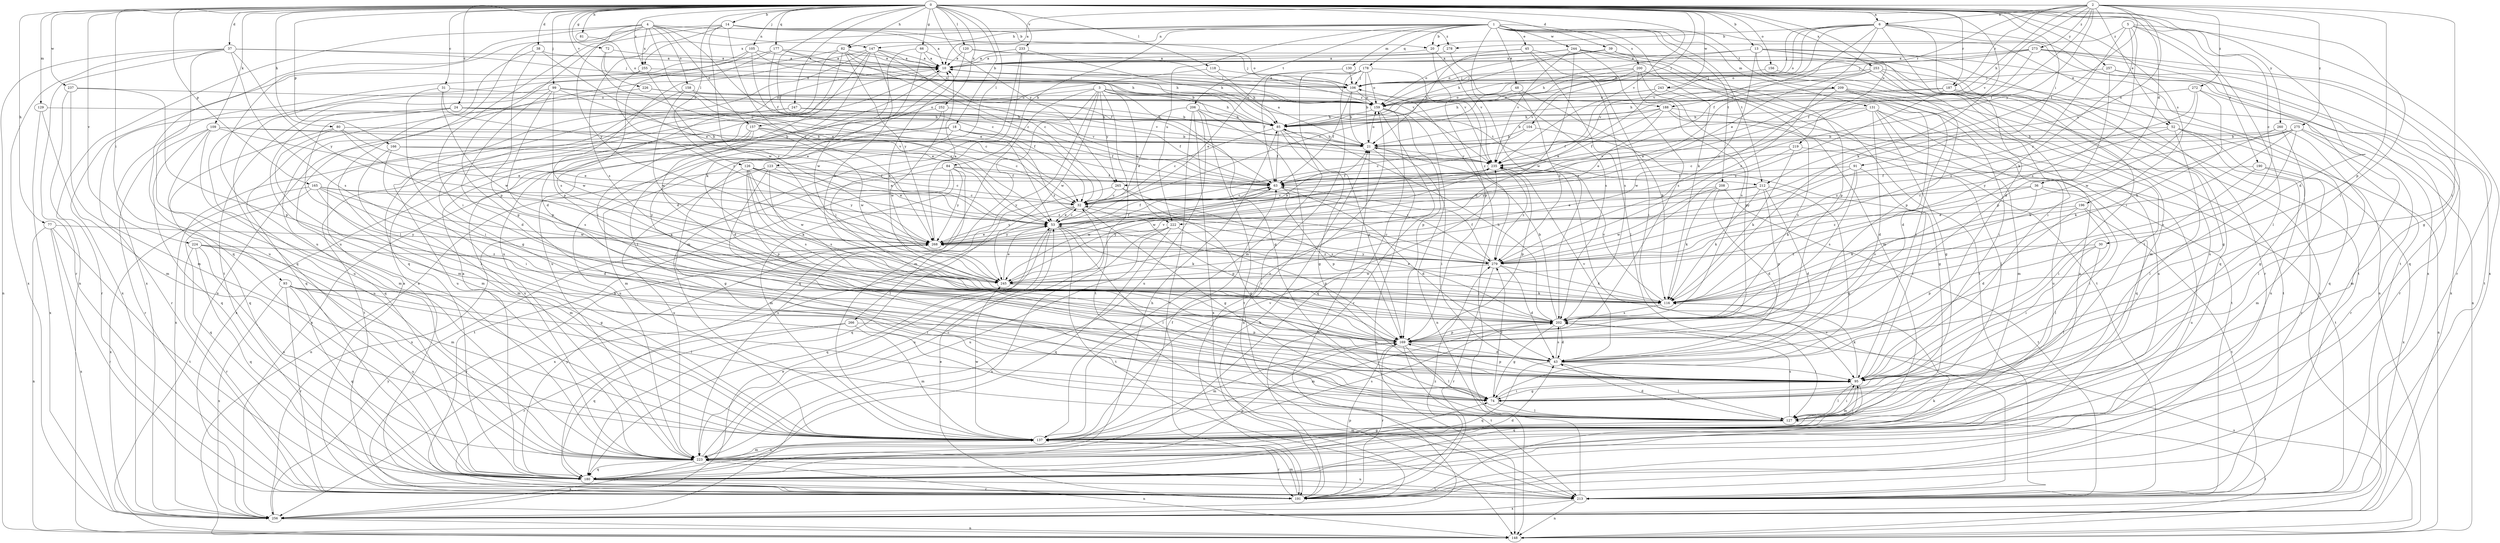 strict digraph  {
0;
1;
2;
3;
4;
5;
6;
10;
13;
14;
18;
20;
21;
24;
30;
31;
32;
36;
37;
38;
39;
43;
45;
48;
52;
53;
63;
66;
72;
74;
77;
80;
81;
82;
84;
85;
91;
93;
95;
99;
104;
105;
106;
109;
116;
118;
120;
123;
126;
127;
129;
130;
131;
137;
147;
148;
156;
157;
158;
159;
165;
166;
169;
177;
178;
180;
187;
188;
190;
191;
196;
200;
202;
206;
208;
209;
212;
213;
219;
222;
223;
224;
226;
233;
235;
237;
243;
244;
245;
247;
252;
253;
255;
256;
257;
260;
265;
266;
268;
272;
273;
275;
278;
279;
0 -> 6  [label=a];
0 -> 13  [label=b];
0 -> 14  [label=b];
0 -> 18  [label=b];
0 -> 24  [label=c];
0 -> 30  [label=c];
0 -> 31  [label=c];
0 -> 36  [label=d];
0 -> 37  [label=d];
0 -> 38  [label=d];
0 -> 39  [label=d];
0 -> 43  [label=d];
0 -> 63  [label=f];
0 -> 66  [label=g];
0 -> 72  [label=g];
0 -> 77  [label=h];
0 -> 80  [label=h];
0 -> 81  [label=h];
0 -> 82  [label=h];
0 -> 91  [label=i];
0 -> 93  [label=i];
0 -> 95  [label=i];
0 -> 99  [label=j];
0 -> 104  [label=j];
0 -> 105  [label=j];
0 -> 109  [label=k];
0 -> 116  [label=k];
0 -> 118  [label=l];
0 -> 120  [label=l];
0 -> 123  [label=l];
0 -> 126  [label=l];
0 -> 129  [label=m];
0 -> 156  [label=o];
0 -> 165  [label=p];
0 -> 166  [label=p];
0 -> 177  [label=q];
0 -> 187  [label=r];
0 -> 196  [label=s];
0 -> 219  [label=u];
0 -> 224  [label=v];
0 -> 226  [label=v];
0 -> 233  [label=v];
0 -> 235  [label=v];
0 -> 237  [label=w];
0 -> 243  [label=w];
0 -> 247  [label=x];
0 -> 252  [label=x];
0 -> 253  [label=x];
0 -> 255  [label=x];
0 -> 257  [label=y];
0 -> 260  [label=y];
0 -> 265  [label=y];
1 -> 20  [label=b];
1 -> 45  [label=e];
1 -> 48  [label=e];
1 -> 52  [label=e];
1 -> 82  [label=h];
1 -> 84  [label=h];
1 -> 116  [label=k];
1 -> 130  [label=m];
1 -> 131  [label=m];
1 -> 147  [label=n];
1 -> 178  [label=q];
1 -> 200  [label=s];
1 -> 202  [label=s];
1 -> 206  [label=t];
1 -> 208  [label=t];
1 -> 209  [label=t];
1 -> 212  [label=t];
1 -> 222  [label=u];
1 -> 244  [label=w];
1 -> 255  [label=x];
2 -> 6  [label=a];
2 -> 10  [label=a];
2 -> 52  [label=e];
2 -> 63  [label=f];
2 -> 85  [label=h];
2 -> 95  [label=i];
2 -> 169  [label=p];
2 -> 187  [label=r];
2 -> 188  [label=r];
2 -> 212  [label=t];
2 -> 222  [label=u];
2 -> 235  [label=v];
2 -> 265  [label=y];
2 -> 272  [label=z];
2 -> 273  [label=z];
2 -> 275  [label=z];
3 -> 74  [label=g];
3 -> 85  [label=h];
3 -> 137  [label=m];
3 -> 157  [label=o];
3 -> 180  [label=q];
3 -> 188  [label=r];
3 -> 212  [label=t];
3 -> 213  [label=t];
3 -> 222  [label=u];
3 -> 245  [label=w];
3 -> 265  [label=y];
3 -> 266  [label=y];
4 -> 32  [label=c];
4 -> 63  [label=f];
4 -> 95  [label=i];
4 -> 147  [label=n];
4 -> 148  [label=n];
4 -> 157  [label=o];
4 -> 158  [label=o];
4 -> 180  [label=q];
4 -> 223  [label=u];
4 -> 255  [label=x];
4 -> 268  [label=y];
4 -> 278  [label=z];
5 -> 116  [label=k];
5 -> 127  [label=l];
5 -> 190  [label=r];
5 -> 202  [label=s];
5 -> 256  [label=x];
5 -> 278  [label=z];
5 -> 279  [label=z];
6 -> 20  [label=b];
6 -> 43  [label=d];
6 -> 53  [label=e];
6 -> 63  [label=f];
6 -> 85  [label=h];
6 -> 95  [label=i];
6 -> 106  [label=j];
6 -> 159  [label=o];
6 -> 213  [label=t];
6 -> 235  [label=v];
6 -> 256  [label=x];
10 -> 106  [label=j];
10 -> 223  [label=u];
13 -> 10  [label=a];
13 -> 85  [label=h];
13 -> 95  [label=i];
13 -> 148  [label=n];
13 -> 180  [label=q];
13 -> 191  [label=r];
13 -> 223  [label=u];
13 -> 279  [label=z];
14 -> 10  [label=a];
14 -> 20  [label=b];
14 -> 74  [label=g];
14 -> 159  [label=o];
14 -> 202  [label=s];
14 -> 223  [label=u];
14 -> 245  [label=w];
14 -> 268  [label=y];
18 -> 21  [label=b];
18 -> 63  [label=f];
18 -> 137  [label=m];
18 -> 223  [label=u];
18 -> 256  [label=x];
18 -> 279  [label=z];
20 -> 10  [label=a];
20 -> 169  [label=p];
20 -> 235  [label=v];
21 -> 10  [label=a];
21 -> 95  [label=i];
21 -> 148  [label=n];
21 -> 159  [label=o];
21 -> 235  [label=v];
24 -> 63  [label=f];
24 -> 85  [label=h];
24 -> 127  [label=l];
24 -> 137  [label=m];
24 -> 191  [label=r];
24 -> 235  [label=v];
30 -> 95  [label=i];
30 -> 127  [label=l];
30 -> 169  [label=p];
30 -> 279  [label=z];
31 -> 53  [label=e];
31 -> 95  [label=i];
31 -> 159  [label=o];
31 -> 245  [label=w];
32 -> 53  [label=e];
32 -> 74  [label=g];
32 -> 169  [label=p];
32 -> 256  [label=x];
32 -> 268  [label=y];
36 -> 32  [label=c];
36 -> 95  [label=i];
36 -> 202  [label=s];
36 -> 223  [label=u];
36 -> 279  [label=z];
37 -> 10  [label=a];
37 -> 106  [label=j];
37 -> 148  [label=n];
37 -> 191  [label=r];
37 -> 202  [label=s];
37 -> 223  [label=u];
37 -> 256  [label=x];
37 -> 268  [label=y];
38 -> 10  [label=a];
38 -> 53  [label=e];
38 -> 127  [label=l];
38 -> 169  [label=p];
39 -> 10  [label=a];
39 -> 85  [label=h];
39 -> 159  [label=o];
39 -> 169  [label=p];
39 -> 213  [label=t];
43 -> 95  [label=i];
43 -> 127  [label=l];
43 -> 180  [label=q];
43 -> 202  [label=s];
43 -> 235  [label=v];
45 -> 10  [label=a];
45 -> 21  [label=b];
45 -> 95  [label=i];
45 -> 127  [label=l];
45 -> 202  [label=s];
48 -> 116  [label=k];
48 -> 159  [label=o];
48 -> 279  [label=z];
52 -> 21  [label=b];
52 -> 127  [label=l];
52 -> 148  [label=n];
52 -> 191  [label=r];
52 -> 223  [label=u];
52 -> 279  [label=z];
53 -> 32  [label=c];
53 -> 63  [label=f];
53 -> 116  [label=k];
53 -> 127  [label=l];
53 -> 180  [label=q];
53 -> 213  [label=t];
53 -> 223  [label=u];
53 -> 268  [label=y];
63 -> 32  [label=c];
63 -> 43  [label=d];
63 -> 169  [label=p];
63 -> 245  [label=w];
66 -> 10  [label=a];
66 -> 116  [label=k];
66 -> 235  [label=v];
66 -> 245  [label=w];
72 -> 10  [label=a];
72 -> 53  [label=e];
72 -> 159  [label=o];
74 -> 10  [label=a];
74 -> 95  [label=i];
74 -> 127  [label=l];
74 -> 279  [label=z];
77 -> 148  [label=n];
77 -> 191  [label=r];
77 -> 213  [label=t];
77 -> 256  [label=x];
77 -> 268  [label=y];
80 -> 21  [label=b];
80 -> 53  [label=e];
80 -> 137  [label=m];
80 -> 180  [label=q];
80 -> 202  [label=s];
81 -> 159  [label=o];
82 -> 10  [label=a];
82 -> 32  [label=c];
82 -> 43  [label=d];
82 -> 63  [label=f];
82 -> 95  [label=i];
82 -> 213  [label=t];
82 -> 268  [label=y];
84 -> 63  [label=f];
84 -> 137  [label=m];
84 -> 213  [label=t];
84 -> 223  [label=u];
84 -> 256  [label=x];
84 -> 268  [label=y];
84 -> 279  [label=z];
85 -> 21  [label=b];
85 -> 32  [label=c];
85 -> 63  [label=f];
85 -> 74  [label=g];
85 -> 169  [label=p];
91 -> 63  [label=f];
91 -> 95  [label=i];
91 -> 116  [label=k];
91 -> 202  [label=s];
91 -> 268  [label=y];
93 -> 95  [label=i];
93 -> 116  [label=k];
93 -> 127  [label=l];
93 -> 180  [label=q];
93 -> 191  [label=r];
93 -> 223  [label=u];
93 -> 256  [label=x];
95 -> 74  [label=g];
95 -> 116  [label=k];
95 -> 127  [label=l];
95 -> 137  [label=m];
95 -> 169  [label=p];
95 -> 180  [label=q];
99 -> 21  [label=b];
99 -> 43  [label=d];
99 -> 53  [label=e];
99 -> 159  [label=o];
99 -> 169  [label=p];
99 -> 223  [label=u];
99 -> 245  [label=w];
104 -> 21  [label=b];
104 -> 32  [label=c];
104 -> 74  [label=g];
105 -> 10  [label=a];
105 -> 53  [label=e];
105 -> 85  [label=h];
105 -> 202  [label=s];
105 -> 256  [label=x];
106 -> 10  [label=a];
106 -> 21  [label=b];
106 -> 63  [label=f];
106 -> 159  [label=o];
109 -> 21  [label=b];
109 -> 53  [label=e];
109 -> 137  [label=m];
109 -> 180  [label=q];
109 -> 191  [label=r];
109 -> 223  [label=u];
109 -> 235  [label=v];
116 -> 53  [label=e];
116 -> 202  [label=s];
116 -> 235  [label=v];
118 -> 85  [label=h];
118 -> 106  [label=j];
118 -> 127  [label=l];
120 -> 10  [label=a];
120 -> 106  [label=j];
120 -> 116  [label=k];
120 -> 235  [label=v];
123 -> 63  [label=f];
123 -> 127  [label=l];
123 -> 148  [label=n];
123 -> 202  [label=s];
123 -> 223  [label=u];
123 -> 279  [label=z];
126 -> 32  [label=c];
126 -> 53  [label=e];
126 -> 63  [label=f];
126 -> 74  [label=g];
126 -> 116  [label=k];
126 -> 169  [label=p];
126 -> 202  [label=s];
126 -> 245  [label=w];
126 -> 268  [label=y];
127 -> 43  [label=d];
127 -> 95  [label=i];
127 -> 137  [label=m];
127 -> 202  [label=s];
129 -> 85  [label=h];
129 -> 137  [label=m];
129 -> 256  [label=x];
130 -> 53  [label=e];
130 -> 106  [label=j];
131 -> 43  [label=d];
131 -> 63  [label=f];
131 -> 74  [label=g];
131 -> 85  [label=h];
131 -> 137  [label=m];
131 -> 213  [label=t];
131 -> 223  [label=u];
137 -> 95  [label=i];
137 -> 159  [label=o];
137 -> 191  [label=r];
137 -> 202  [label=s];
137 -> 223  [label=u];
137 -> 235  [label=v];
137 -> 245  [label=w];
147 -> 10  [label=a];
147 -> 32  [label=c];
147 -> 43  [label=d];
147 -> 116  [label=k];
147 -> 148  [label=n];
147 -> 159  [label=o];
147 -> 180  [label=q];
147 -> 223  [label=u];
148 -> 127  [label=l];
148 -> 202  [label=s];
156 -> 106  [label=j];
156 -> 127  [label=l];
157 -> 21  [label=b];
157 -> 32  [label=c];
157 -> 213  [label=t];
157 -> 223  [label=u];
157 -> 245  [label=w];
157 -> 256  [label=x];
158 -> 32  [label=c];
158 -> 74  [label=g];
158 -> 159  [label=o];
158 -> 245  [label=w];
159 -> 85  [label=h];
159 -> 148  [label=n];
159 -> 169  [label=p];
159 -> 180  [label=q];
159 -> 191  [label=r];
165 -> 32  [label=c];
165 -> 43  [label=d];
165 -> 137  [label=m];
165 -> 180  [label=q];
165 -> 245  [label=w];
165 -> 256  [label=x];
165 -> 268  [label=y];
166 -> 53  [label=e];
166 -> 95  [label=i];
166 -> 137  [label=m];
166 -> 235  [label=v];
169 -> 43  [label=d];
169 -> 127  [label=l];
169 -> 137  [label=m];
169 -> 191  [label=r];
169 -> 213  [label=t];
177 -> 10  [label=a];
177 -> 21  [label=b];
177 -> 32  [label=c];
177 -> 85  [label=h];
177 -> 169  [label=p];
177 -> 180  [label=q];
178 -> 21  [label=b];
178 -> 63  [label=f];
178 -> 106  [label=j];
178 -> 137  [label=m];
178 -> 159  [label=o];
178 -> 191  [label=r];
178 -> 279  [label=z];
180 -> 10  [label=a];
180 -> 43  [label=d];
180 -> 85  [label=h];
180 -> 169  [label=p];
180 -> 191  [label=r];
180 -> 213  [label=t];
180 -> 268  [label=y];
187 -> 74  [label=g];
187 -> 85  [label=h];
187 -> 159  [label=o];
187 -> 180  [label=q];
187 -> 279  [label=z];
188 -> 21  [label=b];
188 -> 53  [label=e];
188 -> 63  [label=f];
188 -> 85  [label=h];
188 -> 127  [label=l];
188 -> 180  [label=q];
188 -> 202  [label=s];
190 -> 63  [label=f];
190 -> 95  [label=i];
190 -> 137  [label=m];
190 -> 256  [label=x];
191 -> 10  [label=a];
191 -> 21  [label=b];
191 -> 53  [label=e];
191 -> 116  [label=k];
191 -> 137  [label=m];
191 -> 169  [label=p];
191 -> 279  [label=z];
196 -> 43  [label=d];
196 -> 53  [label=e];
196 -> 116  [label=k];
196 -> 127  [label=l];
196 -> 213  [label=t];
200 -> 32  [label=c];
200 -> 106  [label=j];
200 -> 169  [label=p];
200 -> 202  [label=s];
200 -> 213  [label=t];
200 -> 235  [label=v];
202 -> 21  [label=b];
202 -> 43  [label=d];
202 -> 74  [label=g];
202 -> 85  [label=h];
202 -> 137  [label=m];
202 -> 169  [label=p];
206 -> 53  [label=e];
206 -> 85  [label=h];
206 -> 148  [label=n];
206 -> 191  [label=r];
206 -> 213  [label=t];
206 -> 223  [label=u];
206 -> 256  [label=x];
208 -> 32  [label=c];
208 -> 43  [label=d];
208 -> 116  [label=k];
208 -> 213  [label=t];
208 -> 245  [label=w];
209 -> 43  [label=d];
209 -> 53  [label=e];
209 -> 95  [label=i];
209 -> 159  [label=o];
209 -> 213  [label=t];
209 -> 223  [label=u];
209 -> 245  [label=w];
212 -> 32  [label=c];
212 -> 43  [label=d];
212 -> 53  [label=e];
212 -> 74  [label=g];
212 -> 116  [label=k];
212 -> 169  [label=p];
213 -> 10  [label=a];
213 -> 106  [label=j];
213 -> 148  [label=n];
213 -> 223  [label=u];
213 -> 235  [label=v];
213 -> 256  [label=x];
219 -> 116  [label=k];
219 -> 213  [label=t];
219 -> 235  [label=v];
219 -> 268  [label=y];
222 -> 169  [label=p];
222 -> 180  [label=q];
222 -> 223  [label=u];
222 -> 256  [label=x];
222 -> 268  [label=y];
223 -> 32  [label=c];
223 -> 63  [label=f];
223 -> 74  [label=g];
223 -> 137  [label=m];
223 -> 148  [label=n];
223 -> 180  [label=q];
223 -> 256  [label=x];
224 -> 74  [label=g];
224 -> 137  [label=m];
224 -> 180  [label=q];
224 -> 191  [label=r];
224 -> 223  [label=u];
224 -> 279  [label=z];
226 -> 159  [label=o];
226 -> 180  [label=q];
226 -> 235  [label=v];
233 -> 10  [label=a];
233 -> 85  [label=h];
233 -> 95  [label=i];
233 -> 137  [label=m];
235 -> 63  [label=f];
235 -> 169  [label=p];
235 -> 245  [label=w];
235 -> 279  [label=z];
237 -> 137  [label=m];
237 -> 159  [label=o];
237 -> 169  [label=p];
237 -> 191  [label=r];
243 -> 53  [label=e];
243 -> 85  [label=h];
243 -> 95  [label=i];
243 -> 159  [label=o];
243 -> 223  [label=u];
244 -> 10  [label=a];
244 -> 137  [label=m];
244 -> 148  [label=n];
244 -> 159  [label=o];
244 -> 202  [label=s];
244 -> 213  [label=t];
244 -> 235  [label=v];
244 -> 245  [label=w];
245 -> 53  [label=e];
245 -> 116  [label=k];
245 -> 235  [label=v];
247 -> 63  [label=f];
247 -> 85  [label=h];
247 -> 180  [label=q];
247 -> 223  [label=u];
252 -> 43  [label=d];
252 -> 85  [label=h];
252 -> 245  [label=w];
252 -> 256  [label=x];
253 -> 106  [label=j];
253 -> 137  [label=m];
253 -> 148  [label=n];
253 -> 169  [label=p];
253 -> 235  [label=v];
253 -> 279  [label=z];
255 -> 106  [label=j];
255 -> 256  [label=x];
255 -> 268  [label=y];
255 -> 279  [label=z];
256 -> 21  [label=b];
256 -> 53  [label=e];
256 -> 148  [label=n];
256 -> 268  [label=y];
257 -> 106  [label=j];
257 -> 169  [label=p];
257 -> 213  [label=t];
257 -> 256  [label=x];
260 -> 21  [label=b];
260 -> 74  [label=g];
260 -> 116  [label=k];
260 -> 127  [label=l];
265 -> 32  [label=c];
265 -> 74  [label=g];
265 -> 180  [label=q];
265 -> 202  [label=s];
266 -> 137  [label=m];
266 -> 169  [label=p];
266 -> 180  [label=q];
266 -> 191  [label=r];
268 -> 10  [label=a];
268 -> 21  [label=b];
268 -> 53  [label=e];
268 -> 63  [label=f];
268 -> 191  [label=r];
268 -> 279  [label=z];
272 -> 116  [label=k];
272 -> 159  [label=o];
272 -> 191  [label=r];
272 -> 245  [label=w];
272 -> 279  [label=z];
273 -> 10  [label=a];
273 -> 63  [label=f];
273 -> 74  [label=g];
273 -> 106  [label=j];
273 -> 159  [label=o];
273 -> 180  [label=q];
273 -> 191  [label=r];
275 -> 21  [label=b];
275 -> 32  [label=c];
275 -> 116  [label=k];
275 -> 137  [label=m];
275 -> 191  [label=r];
275 -> 202  [label=s];
275 -> 268  [label=y];
278 -> 10  [label=a];
278 -> 202  [label=s];
279 -> 32  [label=c];
279 -> 43  [label=d];
279 -> 63  [label=f];
279 -> 116  [label=k];
279 -> 191  [label=r];
279 -> 245  [label=w];
279 -> 268  [label=y];
}
